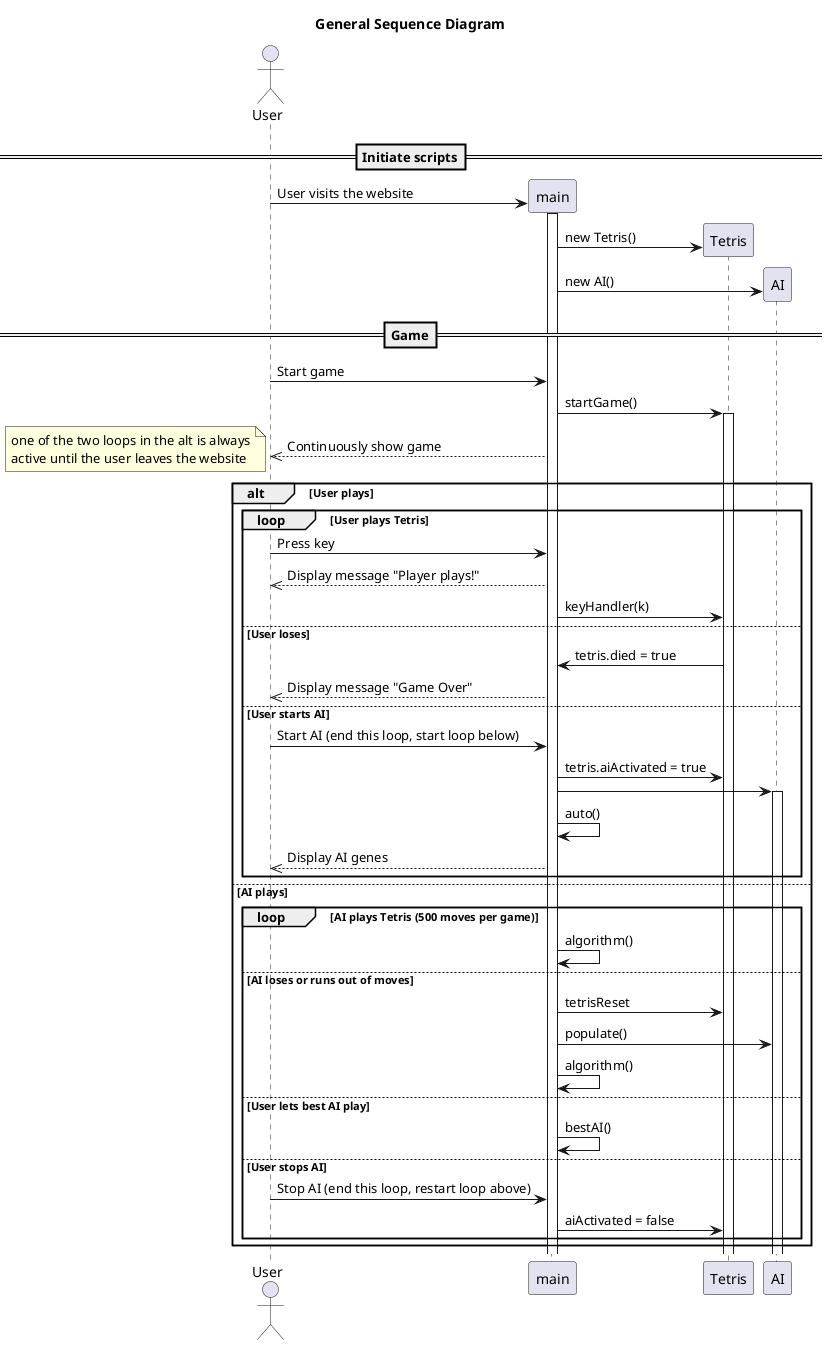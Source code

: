 @startuml Teturisu

title ==General Sequence Diagram==

actor User

==Initiate scripts==
create main
User -> main: User visits the website
activate main
create Tetris
main -> Tetris: new Tetris()
create AI
main -> AI: new AI()


==Game==
User -> main: Start game
main -> Tetris: startGame()
activate Tetris
main -->> User: Continuously show game

note left
one of the two loops in the alt is always
active until the user leaves the website
end note

alt User plays
    loop User plays Tetris
        User -> main: Press key
        main -->> User: Display message "Player plays!"
        main-> Tetris: keyHandler(k)
        else User loses
            Tetris -> main: tetris.died = true
            main -->> User: Display message "Game Over"
        else User starts AI
            User -> main: Start AI (end this loop, start loop below)
            main -> Tetris: tetris.aiActivated = true
            main -> AI
            Activate AI
            main -> main: auto()
            main -->> User: Display AI genes
    end

else AI plays
    loop AI plays Tetris (500 moves per game)
        main -> main: algorithm()
        else AI loses or runs out of moves
            main -> Tetris: tetrisReset
            main -> AI: populate()
            main -> main: algorithm()
        else User lets best AI play
            main -> main: bestAI()
        else User stops AI
            User -> main: Stop AI (end this loop, restart loop above)
            main -> Tetris: aiActivated = false
    end
end

@enduml